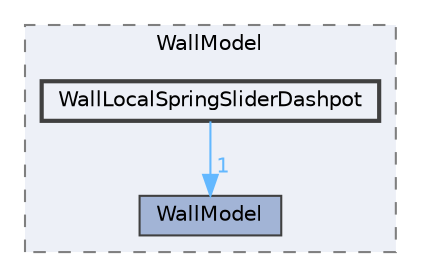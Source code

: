 digraph "src/lagrangian/intermediate/submodels/Kinematic/CollisionModel/PairCollision/WallModel/WallLocalSpringSliderDashpot"
{
 // LATEX_PDF_SIZE
  bgcolor="transparent";
  edge [fontname=Helvetica,fontsize=10,labelfontname=Helvetica,labelfontsize=10];
  node [fontname=Helvetica,fontsize=10,shape=box,height=0.2,width=0.4];
  compound=true
  subgraph clusterdir_6be07ff5f1d62098c63bd60af9b1f977 {
    graph [ bgcolor="#edf0f7", pencolor="grey50", label="WallModel", fontname=Helvetica,fontsize=10 style="filled,dashed", URL="dir_6be07ff5f1d62098c63bd60af9b1f977.html",tooltip=""]
  dir_d0f93567a1a7c58f8812cc7ba7aaf9b4 [label="WallModel", fillcolor="#a2b4d6", color="grey25", style="filled", URL="dir_d0f93567a1a7c58f8812cc7ba7aaf9b4.html",tooltip=""];
  dir_27afdf320696fbefd644171d56b5afb7 [label="WallLocalSpringSliderDashpot", fillcolor="#edf0f7", color="grey25", style="filled,bold", URL="dir_27afdf320696fbefd644171d56b5afb7.html",tooltip=""];
  }
  dir_27afdf320696fbefd644171d56b5afb7->dir_d0f93567a1a7c58f8812cc7ba7aaf9b4 [headlabel="1", labeldistance=1.5 headhref="dir_004357_004363.html" href="dir_004357_004363.html" color="steelblue1" fontcolor="steelblue1"];
}
